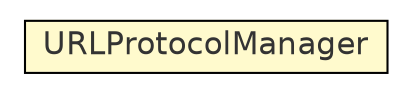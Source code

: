 #!/usr/local/bin/dot
#
# Class diagram 
# Generated by UmlGraph version 4.8 (http://www.spinellis.gr/sw/umlgraph)
#

digraph G {
	edge [fontname="Helvetica",fontsize=10,labelfontname="Helvetica",labelfontsize=10];
	node [fontname="Helvetica",fontsize=10,shape=plaintext];
	rankdir=LR;
	ranksep=1;
	// com.xuggle.xuggler.io.URLProtocolManager
	c26044 [label=<<table border="0" cellborder="1" cellspacing="0" cellpadding="2" port="p" bgcolor="lemonChiffon" href="./URLProtocolManager.html">
		<tr><td><table border="0" cellspacing="0" cellpadding="1">
			<tr><td> URLProtocolManager </td></tr>
		</table></td></tr>
		</table>>, fontname="Helvetica", fontcolor="grey20", fontsize=15.0];
}

